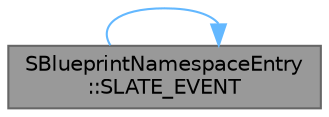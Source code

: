 digraph "SBlueprintNamespaceEntry::SLATE_EVENT"
{
 // INTERACTIVE_SVG=YES
 // LATEX_PDF_SIZE
  bgcolor="transparent";
  edge [fontname=Helvetica,fontsize=10,labelfontname=Helvetica,labelfontsize=10];
  node [fontname=Helvetica,fontsize=10,shape=box,height=0.2,width=0.4];
  rankdir="LR";
  Node1 [id="Node000001",label="SBlueprintNamespaceEntry\l::SLATE_EVENT",height=0.2,width=0.4,color="gray40", fillcolor="grey60", style="filled", fontcolor="black",tooltip="Called when a valid namespace is either entered or selected."];
  Node1 -> Node1 [id="edge1_Node000001_Node000001",color="steelblue1",style="solid",tooltip=" "];
}
